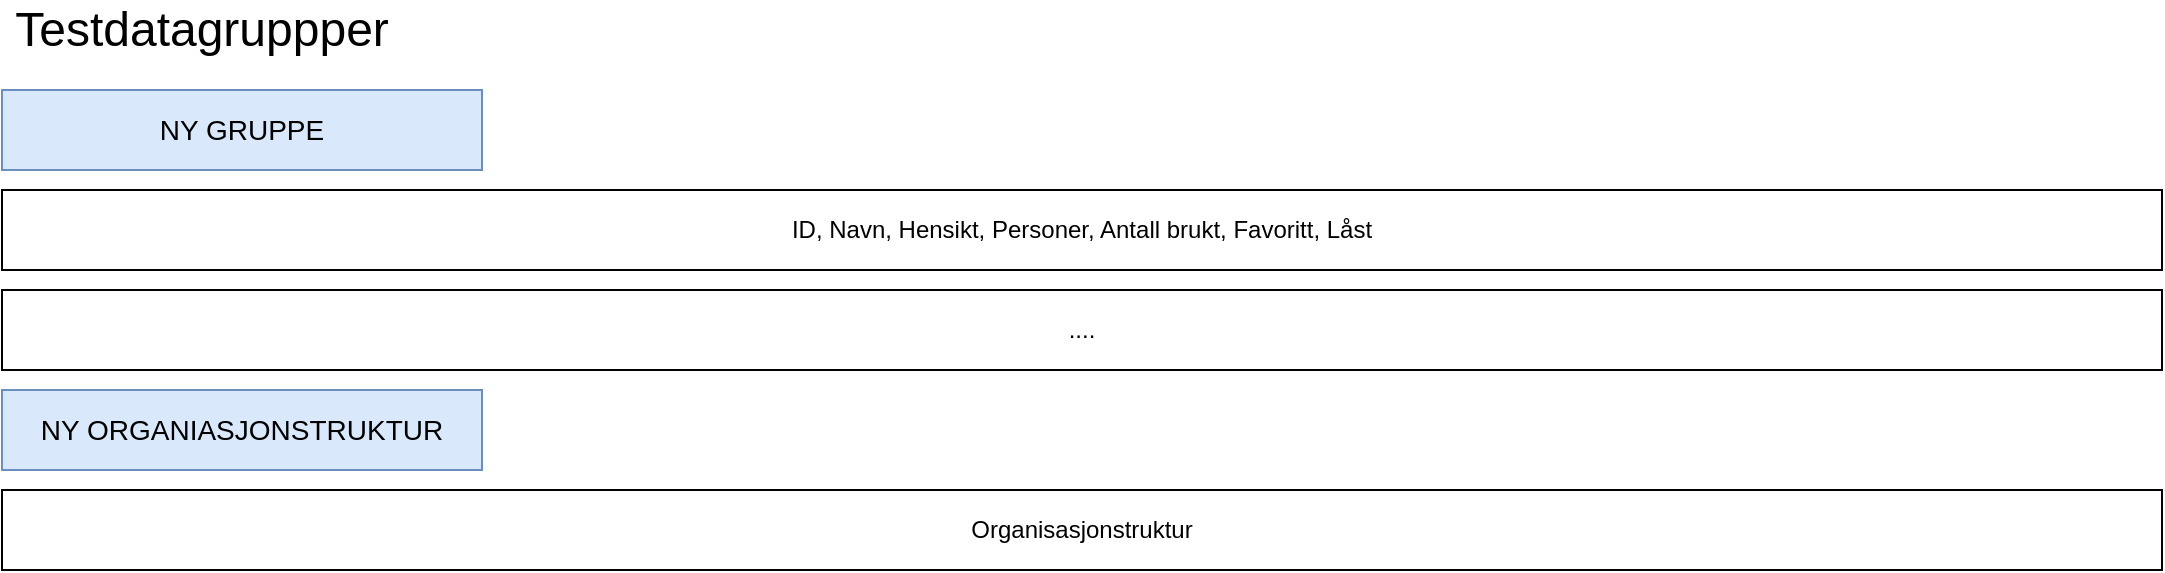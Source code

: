 <mxfile version="13.9.2" type="github" pages="2">
  <diagram id="hbxZGUvLwL_-EFp0uSxd" name="Dolly front page empty">
    <mxGraphModel dx="1363" dy="1163" grid="1" gridSize="10" guides="1" tooltips="1" connect="1" arrows="1" fold="1" page="1" pageScale="1" pageWidth="1169" pageHeight="827" math="0" shadow="0">
      <root>
        <mxCell id="0" />
        <mxCell id="1" parent="0" />
        <mxCell id="KragSXY-6KX24kDOneIi-1" value="ID, Navn, Hensikt, Personer, Antall brukt, Favoritt, Låst" style="rounded=0;whiteSpace=wrap;html=1;" vertex="1" parent="1">
          <mxGeometry x="40" y="140" width="1080" height="40" as="geometry" />
        </mxCell>
        <mxCell id="KragSXY-6KX24kDOneIi-2" value="...." style="rounded=0;whiteSpace=wrap;html=1;" vertex="1" parent="1">
          <mxGeometry x="40" y="190" width="1080" height="40" as="geometry" />
        </mxCell>
        <mxCell id="KragSXY-6KX24kDOneIi-4" value="Testdatagruppper" style="text;html=1;strokeColor=none;fillColor=none;align=center;verticalAlign=middle;whiteSpace=wrap;rounded=0;labelPosition=center;verticalLabelPosition=middle;fontSize=24;" vertex="1" parent="1">
          <mxGeometry x="120" y="50" width="40" height="20" as="geometry" />
        </mxCell>
        <mxCell id="KragSXY-6KX24kDOneIi-5" value="NY GRUPPE" style="rounded=0;whiteSpace=wrap;html=1;fontSize=14;labelBackgroundColor=none;fillColor=#dae8fc;strokeColor=#6c8ebf;" vertex="1" parent="1">
          <mxGeometry x="40" y="90" width="240" height="40" as="geometry" />
        </mxCell>
        <mxCell id="KragSXY-6KX24kDOneIi-7" value="NY ORGANIASJONSTRUKTUR" style="rounded=0;whiteSpace=wrap;html=1;fontSize=14;labelBackgroundColor=none;fillColor=#dae8fc;strokeColor=#6c8ebf;" vertex="1" parent="1">
          <mxGeometry x="40" y="240" width="240" height="40" as="geometry" />
        </mxCell>
        <mxCell id="KragSXY-6KX24kDOneIi-8" value="Organisasjonstruktur" style="rounded=0;whiteSpace=wrap;html=1;" vertex="1" parent="1">
          <mxGeometry x="40" y="290" width="1080" height="40" as="geometry" />
        </mxCell>
      </root>
    </mxGraphModel>
  </diagram>
  <diagram id="Z_x49EqKcpa4W3hzHGaB" name="Dolly forside: detaljert">
    <mxGraphModel dx="1363" dy="1163" grid="1" gridSize="10" guides="1" tooltips="1" connect="1" arrows="1" fold="1" page="1" pageScale="1" pageWidth="1169" pageHeight="827" math="0" shadow="0">
      <root>
        <mxCell id="pPCy-O2eU7qGbJJpHSlJ-0" />
        <mxCell id="pPCy-O2eU7qGbJJpHSlJ-1" parent="pPCy-O2eU7qGbJJpHSlJ-0" />
        <mxCell id="pPCy-O2eU7qGbJJpHSlJ-2" value="NY ORGANIASJONSTRUKTUR" style="rounded=0;whiteSpace=wrap;html=1;fontSize=14;labelBackgroundColor=none;fillColor=#dae8fc;strokeColor=#6c8ebf;" vertex="1" parent="pPCy-O2eU7qGbJJpHSlJ-1">
          <mxGeometry x="40" y="40" width="240" height="40" as="geometry" />
        </mxCell>
        <mxCell id="pPCy-O2eU7qGbJJpHSlJ-3" value="Organisasjonstruktur" style="rounded=0;whiteSpace=wrap;html=1;" vertex="1" parent="pPCy-O2eU7qGbJJpHSlJ-1">
          <mxGeometry x="40" y="90" width="1080" height="40" as="geometry" />
        </mxCell>
        <mxCell id="pPCy-O2eU7qGbJJpHSlJ-6" value="" style="rounded=0;whiteSpace=wrap;html=1;labelBackgroundColor=none;fontSize=14;" vertex="1" parent="pPCy-O2eU7qGbJJpHSlJ-1">
          <mxGeometry x="40" y="140" width="1080" height="310" as="geometry" />
        </mxCell>
        <mxCell id="pPCy-O2eU7qGbJJpHSlJ-13" style="edgeStyle=orthogonalEdgeStyle;rounded=0;orthogonalLoop=1;jettySize=auto;html=1;fontSize=14;" edge="1" parent="pPCy-O2eU7qGbJJpHSlJ-1" source="pPCy-O2eU7qGbJJpHSlJ-8" target="pPCy-O2eU7qGbJJpHSlJ-9">
          <mxGeometry relative="1" as="geometry" />
        </mxCell>
        <mxCell id="pPCy-O2eU7qGbJJpHSlJ-14" style="edgeStyle=orthogonalEdgeStyle;rounded=0;orthogonalLoop=1;jettySize=auto;html=1;fontSize=14;" edge="1" parent="pPCy-O2eU7qGbJJpHSlJ-1" source="pPCy-O2eU7qGbJJpHSlJ-8" target="pPCy-O2eU7qGbJJpHSlJ-10">
          <mxGeometry relative="1" as="geometry" />
        </mxCell>
        <mxCell id="pPCy-O2eU7qGbJJpHSlJ-8" value="Dolly AS" style="ellipse;whiteSpace=wrap;html=1;labelBackgroundColor=none;fontSize=14;" vertex="1" parent="pPCy-O2eU7qGbJJpHSlJ-1">
          <mxGeometry x="520" y="160" width="120" height="80" as="geometry" />
        </mxCell>
        <mxCell id="pPCy-O2eU7qGbJJpHSlJ-9" value="Saueklipp AS" style="ellipse;whiteSpace=wrap;html=1;labelBackgroundColor=none;fontSize=14;" vertex="1" parent="pPCy-O2eU7qGbJJpHSlJ-1">
          <mxGeometry x="400" y="334" width="120" height="80" as="geometry" />
        </mxCell>
        <mxCell id="pPCy-O2eU7qGbJJpHSlJ-10" value="Smalahove AS" style="ellipse;whiteSpace=wrap;html=1;labelBackgroundColor=none;fontSize=14;" vertex="1" parent="pPCy-O2eU7qGbJJpHSlJ-1">
          <mxGeometry x="640" y="334" width="120" height="80" as="geometry" />
        </mxCell>
        <mxCell id="pPCy-O2eU7qGbJJpHSlJ-15" style="edgeStyle=orthogonalEdgeStyle;rounded=0;orthogonalLoop=1;jettySize=auto;html=1;exitX=0.5;exitY=1;exitDx=0;exitDy=0;fontSize=14;" edge="1" parent="pPCy-O2eU7qGbJJpHSlJ-1" source="pPCy-O2eU7qGbJJpHSlJ-6" target="pPCy-O2eU7qGbJJpHSlJ-6">
          <mxGeometry relative="1" as="geometry" />
        </mxCell>
        <mxCell id="kfSsmjeAhg_zoFgE55VK-0" value="ENDRE" style="rounded=0;whiteSpace=wrap;html=1;fontSize=14;labelBackgroundColor=none;fillColor=#dae8fc;strokeColor=#6c8ebf;" vertex="1" parent="pPCy-O2eU7qGbJJpHSlJ-1">
          <mxGeometry x="960" y="460" width="160" height="40" as="geometry" />
        </mxCell>
      </root>
    </mxGraphModel>
  </diagram>
</mxfile>
